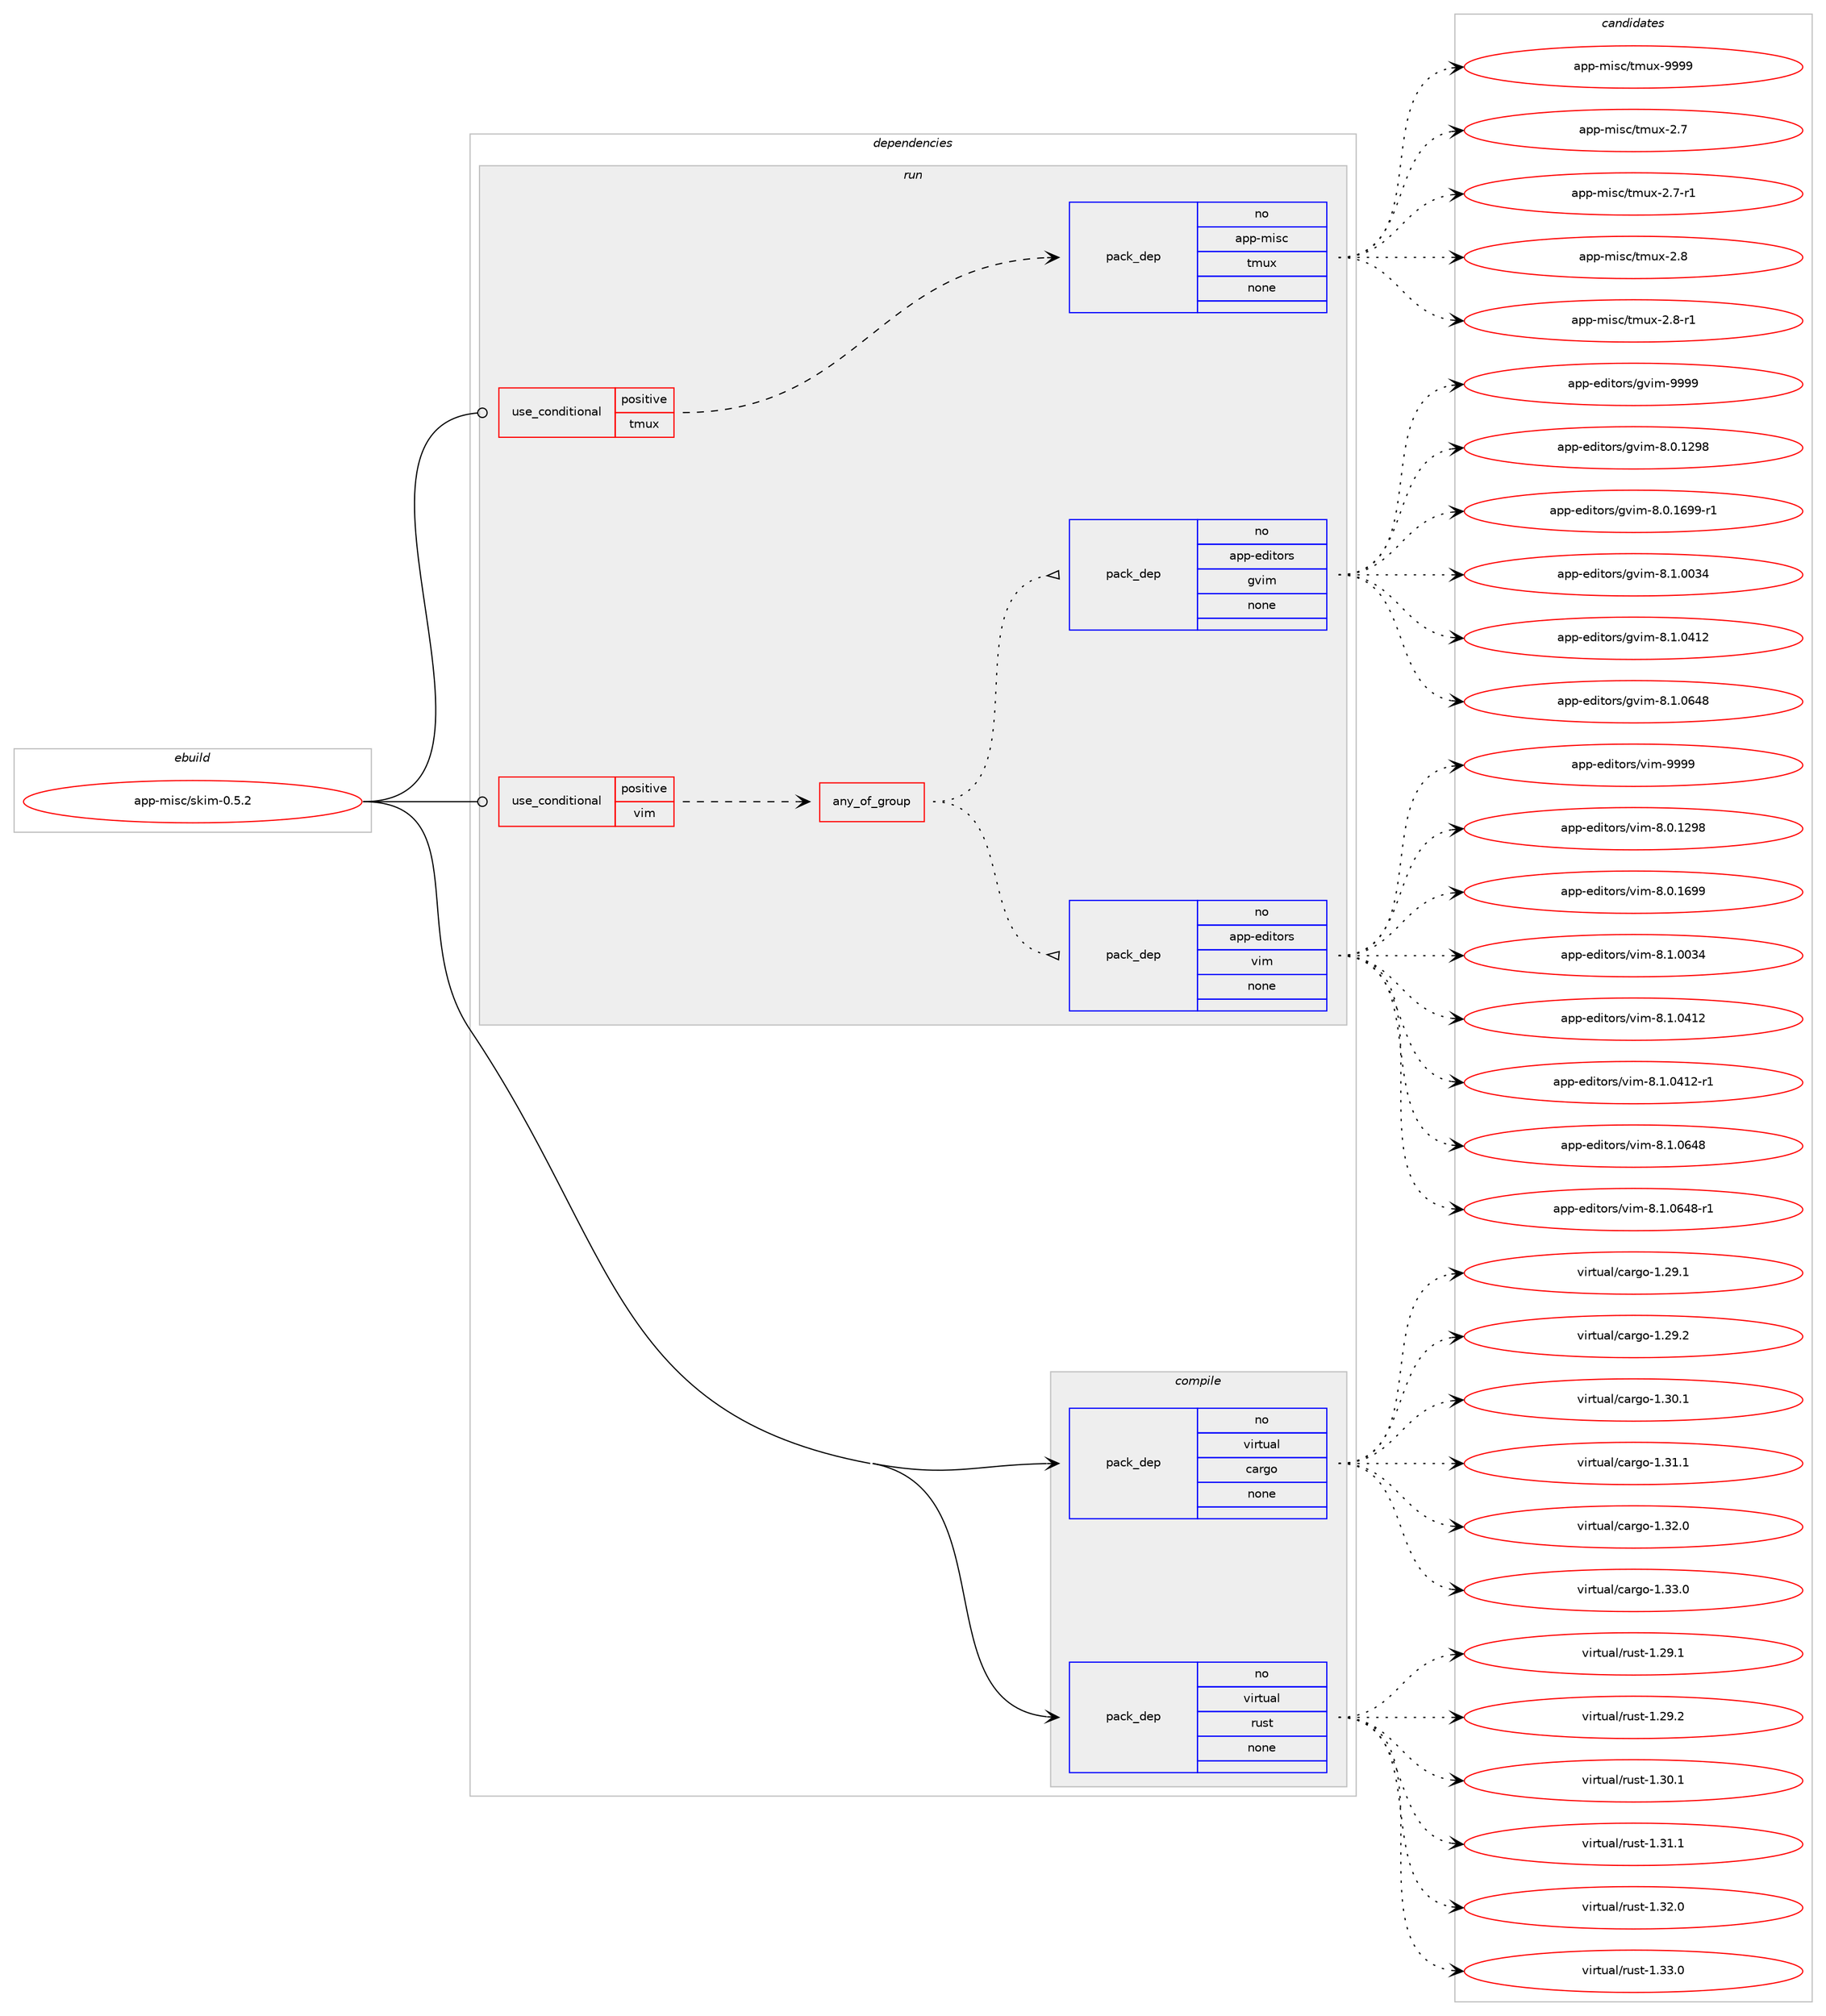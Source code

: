 digraph prolog {

# *************
# Graph options
# *************

newrank=true;
concentrate=true;
compound=true;
graph [rankdir=LR,fontname=Helvetica,fontsize=10,ranksep=1.5];#, ranksep=2.5, nodesep=0.2];
edge  [arrowhead=vee];
node  [fontname=Helvetica,fontsize=10];

# **********
# The ebuild
# **********

subgraph cluster_leftcol {
color=gray;
rank=same;
label=<<i>ebuild</i>>;
id [label="app-misc/skim-0.5.2", color=red, width=4, href="../app-misc/skim-0.5.2.svg"];
}

# ****************
# The dependencies
# ****************

subgraph cluster_midcol {
color=gray;
label=<<i>dependencies</i>>;
subgraph cluster_compile {
fillcolor="#eeeeee";
style=filled;
label=<<i>compile</i>>;
subgraph pack926818 {
dependency1300883 [label=<<TABLE BORDER="0" CELLBORDER="1" CELLSPACING="0" CELLPADDING="4" WIDTH="220"><TR><TD ROWSPAN="6" CELLPADDING="30">pack_dep</TD></TR><TR><TD WIDTH="110">no</TD></TR><TR><TD>virtual</TD></TR><TR><TD>cargo</TD></TR><TR><TD>none</TD></TR><TR><TD></TD></TR></TABLE>>, shape=none, color=blue];
}
id:e -> dependency1300883:w [weight=20,style="solid",arrowhead="vee"];
subgraph pack926819 {
dependency1300884 [label=<<TABLE BORDER="0" CELLBORDER="1" CELLSPACING="0" CELLPADDING="4" WIDTH="220"><TR><TD ROWSPAN="6" CELLPADDING="30">pack_dep</TD></TR><TR><TD WIDTH="110">no</TD></TR><TR><TD>virtual</TD></TR><TR><TD>rust</TD></TR><TR><TD>none</TD></TR><TR><TD></TD></TR></TABLE>>, shape=none, color=blue];
}
id:e -> dependency1300884:w [weight=20,style="solid",arrowhead="vee"];
}
subgraph cluster_compileandrun {
fillcolor="#eeeeee";
style=filled;
label=<<i>compile and run</i>>;
}
subgraph cluster_run {
fillcolor="#eeeeee";
style=filled;
label=<<i>run</i>>;
subgraph cond353817 {
dependency1300885 [label=<<TABLE BORDER="0" CELLBORDER="1" CELLSPACING="0" CELLPADDING="4"><TR><TD ROWSPAN="3" CELLPADDING="10">use_conditional</TD></TR><TR><TD>positive</TD></TR><TR><TD>tmux</TD></TR></TABLE>>, shape=none, color=red];
subgraph pack926820 {
dependency1300886 [label=<<TABLE BORDER="0" CELLBORDER="1" CELLSPACING="0" CELLPADDING="4" WIDTH="220"><TR><TD ROWSPAN="6" CELLPADDING="30">pack_dep</TD></TR><TR><TD WIDTH="110">no</TD></TR><TR><TD>app-misc</TD></TR><TR><TD>tmux</TD></TR><TR><TD>none</TD></TR><TR><TD></TD></TR></TABLE>>, shape=none, color=blue];
}
dependency1300885:e -> dependency1300886:w [weight=20,style="dashed",arrowhead="vee"];
}
id:e -> dependency1300885:w [weight=20,style="solid",arrowhead="odot"];
subgraph cond353818 {
dependency1300887 [label=<<TABLE BORDER="0" CELLBORDER="1" CELLSPACING="0" CELLPADDING="4"><TR><TD ROWSPAN="3" CELLPADDING="10">use_conditional</TD></TR><TR><TD>positive</TD></TR><TR><TD>vim</TD></TR></TABLE>>, shape=none, color=red];
subgraph any19706 {
dependency1300888 [label=<<TABLE BORDER="0" CELLBORDER="1" CELLSPACING="0" CELLPADDING="4"><TR><TD CELLPADDING="10">any_of_group</TD></TR></TABLE>>, shape=none, color=red];subgraph pack926821 {
dependency1300889 [label=<<TABLE BORDER="0" CELLBORDER="1" CELLSPACING="0" CELLPADDING="4" WIDTH="220"><TR><TD ROWSPAN="6" CELLPADDING="30">pack_dep</TD></TR><TR><TD WIDTH="110">no</TD></TR><TR><TD>app-editors</TD></TR><TR><TD>vim</TD></TR><TR><TD>none</TD></TR><TR><TD></TD></TR></TABLE>>, shape=none, color=blue];
}
dependency1300888:e -> dependency1300889:w [weight=20,style="dotted",arrowhead="oinv"];
subgraph pack926822 {
dependency1300890 [label=<<TABLE BORDER="0" CELLBORDER="1" CELLSPACING="0" CELLPADDING="4" WIDTH="220"><TR><TD ROWSPAN="6" CELLPADDING="30">pack_dep</TD></TR><TR><TD WIDTH="110">no</TD></TR><TR><TD>app-editors</TD></TR><TR><TD>gvim</TD></TR><TR><TD>none</TD></TR><TR><TD></TD></TR></TABLE>>, shape=none, color=blue];
}
dependency1300888:e -> dependency1300890:w [weight=20,style="dotted",arrowhead="oinv"];
}
dependency1300887:e -> dependency1300888:w [weight=20,style="dashed",arrowhead="vee"];
}
id:e -> dependency1300887:w [weight=20,style="solid",arrowhead="odot"];
}
}

# **************
# The candidates
# **************

subgraph cluster_choices {
rank=same;
color=gray;
label=<<i>candidates</i>>;

subgraph choice926818 {
color=black;
nodesep=1;
choice1181051141161179710847999711410311145494650574649 [label="virtual/cargo-1.29.1", color=red, width=4,href="../virtual/cargo-1.29.1.svg"];
choice1181051141161179710847999711410311145494650574650 [label="virtual/cargo-1.29.2", color=red, width=4,href="../virtual/cargo-1.29.2.svg"];
choice1181051141161179710847999711410311145494651484649 [label="virtual/cargo-1.30.1", color=red, width=4,href="../virtual/cargo-1.30.1.svg"];
choice1181051141161179710847999711410311145494651494649 [label="virtual/cargo-1.31.1", color=red, width=4,href="../virtual/cargo-1.31.1.svg"];
choice1181051141161179710847999711410311145494651504648 [label="virtual/cargo-1.32.0", color=red, width=4,href="../virtual/cargo-1.32.0.svg"];
choice1181051141161179710847999711410311145494651514648 [label="virtual/cargo-1.33.0", color=red, width=4,href="../virtual/cargo-1.33.0.svg"];
dependency1300883:e -> choice1181051141161179710847999711410311145494650574649:w [style=dotted,weight="100"];
dependency1300883:e -> choice1181051141161179710847999711410311145494650574650:w [style=dotted,weight="100"];
dependency1300883:e -> choice1181051141161179710847999711410311145494651484649:w [style=dotted,weight="100"];
dependency1300883:e -> choice1181051141161179710847999711410311145494651494649:w [style=dotted,weight="100"];
dependency1300883:e -> choice1181051141161179710847999711410311145494651504648:w [style=dotted,weight="100"];
dependency1300883:e -> choice1181051141161179710847999711410311145494651514648:w [style=dotted,weight="100"];
}
subgraph choice926819 {
color=black;
nodesep=1;
choice118105114116117971084711411711511645494650574649 [label="virtual/rust-1.29.1", color=red, width=4,href="../virtual/rust-1.29.1.svg"];
choice118105114116117971084711411711511645494650574650 [label="virtual/rust-1.29.2", color=red, width=4,href="../virtual/rust-1.29.2.svg"];
choice118105114116117971084711411711511645494651484649 [label="virtual/rust-1.30.1", color=red, width=4,href="../virtual/rust-1.30.1.svg"];
choice118105114116117971084711411711511645494651494649 [label="virtual/rust-1.31.1", color=red, width=4,href="../virtual/rust-1.31.1.svg"];
choice118105114116117971084711411711511645494651504648 [label="virtual/rust-1.32.0", color=red, width=4,href="../virtual/rust-1.32.0.svg"];
choice118105114116117971084711411711511645494651514648 [label="virtual/rust-1.33.0", color=red, width=4,href="../virtual/rust-1.33.0.svg"];
dependency1300884:e -> choice118105114116117971084711411711511645494650574649:w [style=dotted,weight="100"];
dependency1300884:e -> choice118105114116117971084711411711511645494650574650:w [style=dotted,weight="100"];
dependency1300884:e -> choice118105114116117971084711411711511645494651484649:w [style=dotted,weight="100"];
dependency1300884:e -> choice118105114116117971084711411711511645494651494649:w [style=dotted,weight="100"];
dependency1300884:e -> choice118105114116117971084711411711511645494651504648:w [style=dotted,weight="100"];
dependency1300884:e -> choice118105114116117971084711411711511645494651514648:w [style=dotted,weight="100"];
}
subgraph choice926820 {
color=black;
nodesep=1;
choice9711211245109105115994711610911712045504655 [label="app-misc/tmux-2.7", color=red, width=4,href="../app-misc/tmux-2.7.svg"];
choice97112112451091051159947116109117120455046554511449 [label="app-misc/tmux-2.7-r1", color=red, width=4,href="../app-misc/tmux-2.7-r1.svg"];
choice9711211245109105115994711610911712045504656 [label="app-misc/tmux-2.8", color=red, width=4,href="../app-misc/tmux-2.8.svg"];
choice97112112451091051159947116109117120455046564511449 [label="app-misc/tmux-2.8-r1", color=red, width=4,href="../app-misc/tmux-2.8-r1.svg"];
choice971121124510910511599471161091171204557575757 [label="app-misc/tmux-9999", color=red, width=4,href="../app-misc/tmux-9999.svg"];
dependency1300886:e -> choice9711211245109105115994711610911712045504655:w [style=dotted,weight="100"];
dependency1300886:e -> choice97112112451091051159947116109117120455046554511449:w [style=dotted,weight="100"];
dependency1300886:e -> choice9711211245109105115994711610911712045504656:w [style=dotted,weight="100"];
dependency1300886:e -> choice97112112451091051159947116109117120455046564511449:w [style=dotted,weight="100"];
dependency1300886:e -> choice971121124510910511599471161091171204557575757:w [style=dotted,weight="100"];
}
subgraph choice926821 {
color=black;
nodesep=1;
choice971121124510110010511611111411547118105109455646484649505756 [label="app-editors/vim-8.0.1298", color=red, width=4,href="../app-editors/vim-8.0.1298.svg"];
choice971121124510110010511611111411547118105109455646484649545757 [label="app-editors/vim-8.0.1699", color=red, width=4,href="../app-editors/vim-8.0.1699.svg"];
choice971121124510110010511611111411547118105109455646494648485152 [label="app-editors/vim-8.1.0034", color=red, width=4,href="../app-editors/vim-8.1.0034.svg"];
choice971121124510110010511611111411547118105109455646494648524950 [label="app-editors/vim-8.1.0412", color=red, width=4,href="../app-editors/vim-8.1.0412.svg"];
choice9711211245101100105116111114115471181051094556464946485249504511449 [label="app-editors/vim-8.1.0412-r1", color=red, width=4,href="../app-editors/vim-8.1.0412-r1.svg"];
choice971121124510110010511611111411547118105109455646494648545256 [label="app-editors/vim-8.1.0648", color=red, width=4,href="../app-editors/vim-8.1.0648.svg"];
choice9711211245101100105116111114115471181051094556464946485452564511449 [label="app-editors/vim-8.1.0648-r1", color=red, width=4,href="../app-editors/vim-8.1.0648-r1.svg"];
choice9711211245101100105116111114115471181051094557575757 [label="app-editors/vim-9999", color=red, width=4,href="../app-editors/vim-9999.svg"];
dependency1300889:e -> choice971121124510110010511611111411547118105109455646484649505756:w [style=dotted,weight="100"];
dependency1300889:e -> choice971121124510110010511611111411547118105109455646484649545757:w [style=dotted,weight="100"];
dependency1300889:e -> choice971121124510110010511611111411547118105109455646494648485152:w [style=dotted,weight="100"];
dependency1300889:e -> choice971121124510110010511611111411547118105109455646494648524950:w [style=dotted,weight="100"];
dependency1300889:e -> choice9711211245101100105116111114115471181051094556464946485249504511449:w [style=dotted,weight="100"];
dependency1300889:e -> choice971121124510110010511611111411547118105109455646494648545256:w [style=dotted,weight="100"];
dependency1300889:e -> choice9711211245101100105116111114115471181051094556464946485452564511449:w [style=dotted,weight="100"];
dependency1300889:e -> choice9711211245101100105116111114115471181051094557575757:w [style=dotted,weight="100"];
}
subgraph choice926822 {
color=black;
nodesep=1;
choice971121124510110010511611111411547103118105109455646484649505756 [label="app-editors/gvim-8.0.1298", color=red, width=4,href="../app-editors/gvim-8.0.1298.svg"];
choice9711211245101100105116111114115471031181051094556464846495457574511449 [label="app-editors/gvim-8.0.1699-r1", color=red, width=4,href="../app-editors/gvim-8.0.1699-r1.svg"];
choice971121124510110010511611111411547103118105109455646494648485152 [label="app-editors/gvim-8.1.0034", color=red, width=4,href="../app-editors/gvim-8.1.0034.svg"];
choice971121124510110010511611111411547103118105109455646494648524950 [label="app-editors/gvim-8.1.0412", color=red, width=4,href="../app-editors/gvim-8.1.0412.svg"];
choice971121124510110010511611111411547103118105109455646494648545256 [label="app-editors/gvim-8.1.0648", color=red, width=4,href="../app-editors/gvim-8.1.0648.svg"];
choice9711211245101100105116111114115471031181051094557575757 [label="app-editors/gvim-9999", color=red, width=4,href="../app-editors/gvim-9999.svg"];
dependency1300890:e -> choice971121124510110010511611111411547103118105109455646484649505756:w [style=dotted,weight="100"];
dependency1300890:e -> choice9711211245101100105116111114115471031181051094556464846495457574511449:w [style=dotted,weight="100"];
dependency1300890:e -> choice971121124510110010511611111411547103118105109455646494648485152:w [style=dotted,weight="100"];
dependency1300890:e -> choice971121124510110010511611111411547103118105109455646494648524950:w [style=dotted,weight="100"];
dependency1300890:e -> choice971121124510110010511611111411547103118105109455646494648545256:w [style=dotted,weight="100"];
dependency1300890:e -> choice9711211245101100105116111114115471031181051094557575757:w [style=dotted,weight="100"];
}
}

}
